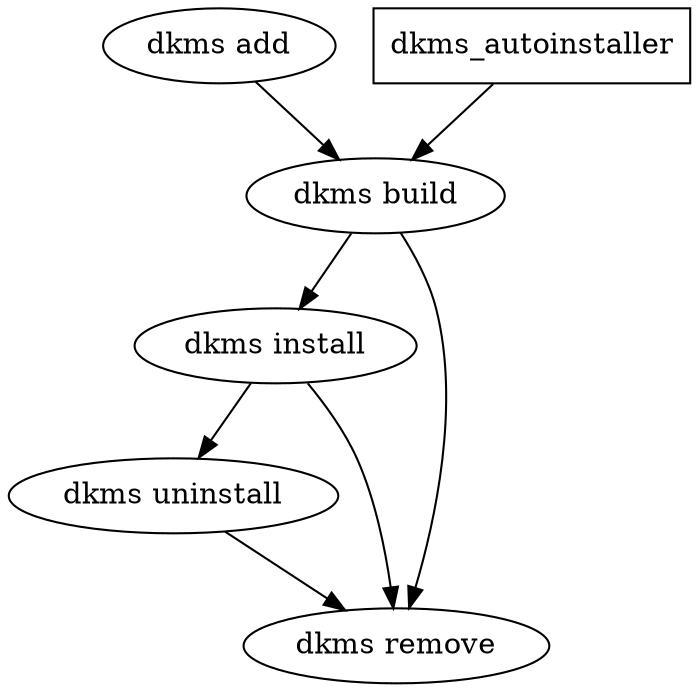 // dot dkms.dot -T png > dkms.png
// dot dkms.dot -T dkms.eps
digraph structure {

add [label="dkms add"]
build [label="dkms build"]
install [label="dkms install"]
uninstall [label="dkms uninstall"]
remove [label="dkms remove"]

trigger [shape = box, label="dkms_autoinstaller"]

trigger -> build;
build -> remove;
install -> remove;
add -> build -> install -> uninstall -> remove;
}
